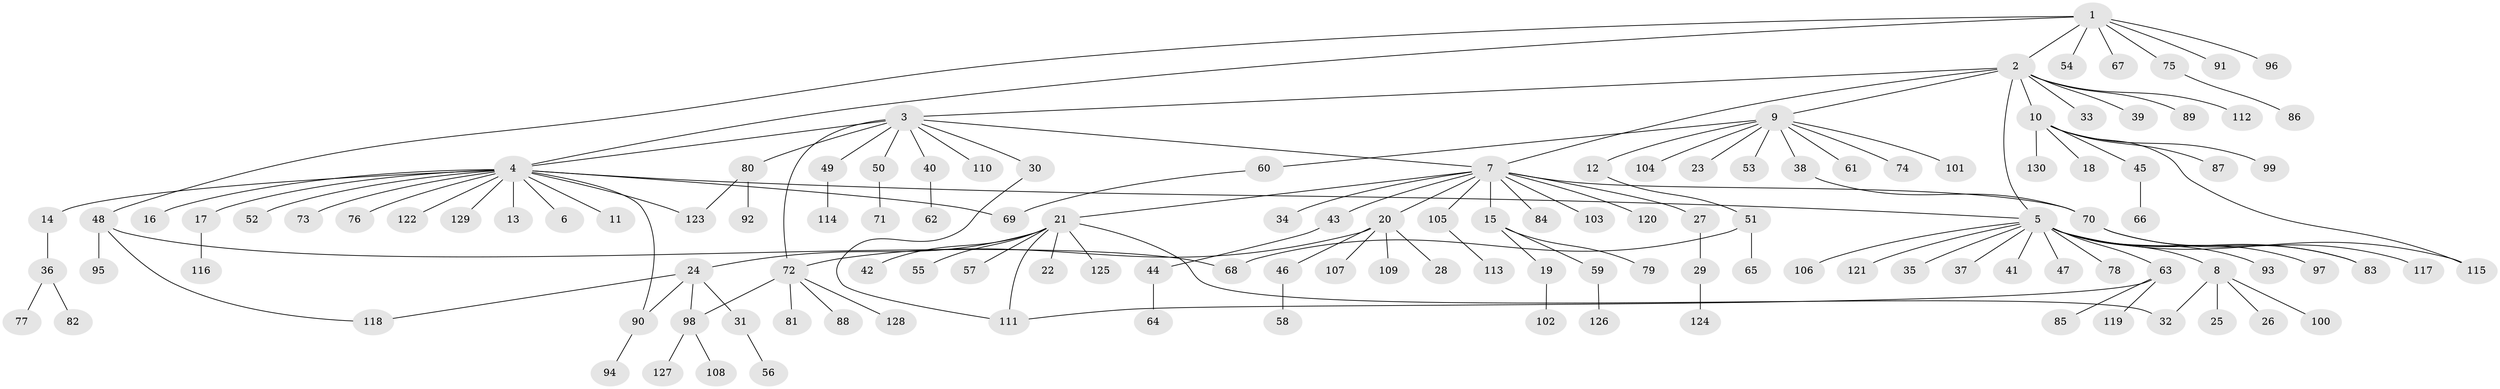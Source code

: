 // coarse degree distribution, {7: 0.01098901098901099, 25: 0.01098901098901099, 1: 0.8351648351648352, 9: 0.01098901098901099, 4: 0.02197802197802198, 18: 0.01098901098901099, 2: 0.06593406593406594, 15: 0.01098901098901099, 3: 0.01098901098901099, 19: 0.01098901098901099}
// Generated by graph-tools (version 1.1) at 2025/50/03/04/25 21:50:53]
// undirected, 130 vertices, 145 edges
graph export_dot {
graph [start="1"]
  node [color=gray90,style=filled];
  1;
  2;
  3;
  4;
  5;
  6;
  7;
  8;
  9;
  10;
  11;
  12;
  13;
  14;
  15;
  16;
  17;
  18;
  19;
  20;
  21;
  22;
  23;
  24;
  25;
  26;
  27;
  28;
  29;
  30;
  31;
  32;
  33;
  34;
  35;
  36;
  37;
  38;
  39;
  40;
  41;
  42;
  43;
  44;
  45;
  46;
  47;
  48;
  49;
  50;
  51;
  52;
  53;
  54;
  55;
  56;
  57;
  58;
  59;
  60;
  61;
  62;
  63;
  64;
  65;
  66;
  67;
  68;
  69;
  70;
  71;
  72;
  73;
  74;
  75;
  76;
  77;
  78;
  79;
  80;
  81;
  82;
  83;
  84;
  85;
  86;
  87;
  88;
  89;
  90;
  91;
  92;
  93;
  94;
  95;
  96;
  97;
  98;
  99;
  100;
  101;
  102;
  103;
  104;
  105;
  106;
  107;
  108;
  109;
  110;
  111;
  112;
  113;
  114;
  115;
  116;
  117;
  118;
  119;
  120;
  121;
  122;
  123;
  124;
  125;
  126;
  127;
  128;
  129;
  130;
  1 -- 2;
  1 -- 4;
  1 -- 48;
  1 -- 54;
  1 -- 67;
  1 -- 75;
  1 -- 91;
  1 -- 96;
  2 -- 3;
  2 -- 5;
  2 -- 7;
  2 -- 9;
  2 -- 10;
  2 -- 33;
  2 -- 39;
  2 -- 89;
  2 -- 112;
  3 -- 4;
  3 -- 7;
  3 -- 30;
  3 -- 40;
  3 -- 49;
  3 -- 50;
  3 -- 72;
  3 -- 80;
  3 -- 110;
  4 -- 5;
  4 -- 6;
  4 -- 11;
  4 -- 13;
  4 -- 14;
  4 -- 16;
  4 -- 17;
  4 -- 52;
  4 -- 69;
  4 -- 73;
  4 -- 76;
  4 -- 90;
  4 -- 122;
  4 -- 123;
  4 -- 129;
  5 -- 8;
  5 -- 35;
  5 -- 37;
  5 -- 41;
  5 -- 47;
  5 -- 63;
  5 -- 78;
  5 -- 83;
  5 -- 93;
  5 -- 97;
  5 -- 106;
  5 -- 115;
  5 -- 121;
  7 -- 15;
  7 -- 20;
  7 -- 21;
  7 -- 27;
  7 -- 34;
  7 -- 43;
  7 -- 70;
  7 -- 84;
  7 -- 103;
  7 -- 105;
  7 -- 120;
  8 -- 25;
  8 -- 26;
  8 -- 32;
  8 -- 100;
  9 -- 12;
  9 -- 23;
  9 -- 38;
  9 -- 53;
  9 -- 60;
  9 -- 61;
  9 -- 74;
  9 -- 101;
  9 -- 104;
  10 -- 18;
  10 -- 45;
  10 -- 87;
  10 -- 99;
  10 -- 115;
  10 -- 130;
  12 -- 51;
  14 -- 36;
  15 -- 19;
  15 -- 59;
  15 -- 79;
  17 -- 116;
  19 -- 102;
  20 -- 28;
  20 -- 46;
  20 -- 72;
  20 -- 107;
  20 -- 109;
  21 -- 22;
  21 -- 24;
  21 -- 32;
  21 -- 42;
  21 -- 55;
  21 -- 57;
  21 -- 111;
  21 -- 125;
  24 -- 31;
  24 -- 90;
  24 -- 98;
  24 -- 118;
  27 -- 29;
  29 -- 124;
  30 -- 111;
  31 -- 56;
  36 -- 77;
  36 -- 82;
  38 -- 70;
  40 -- 62;
  43 -- 44;
  44 -- 64;
  45 -- 66;
  46 -- 58;
  48 -- 68;
  48 -- 95;
  48 -- 118;
  49 -- 114;
  50 -- 71;
  51 -- 65;
  51 -- 68;
  59 -- 126;
  60 -- 69;
  63 -- 85;
  63 -- 111;
  63 -- 119;
  70 -- 83;
  70 -- 117;
  72 -- 81;
  72 -- 88;
  72 -- 98;
  72 -- 128;
  75 -- 86;
  80 -- 92;
  80 -- 123;
  90 -- 94;
  98 -- 108;
  98 -- 127;
  105 -- 113;
}
